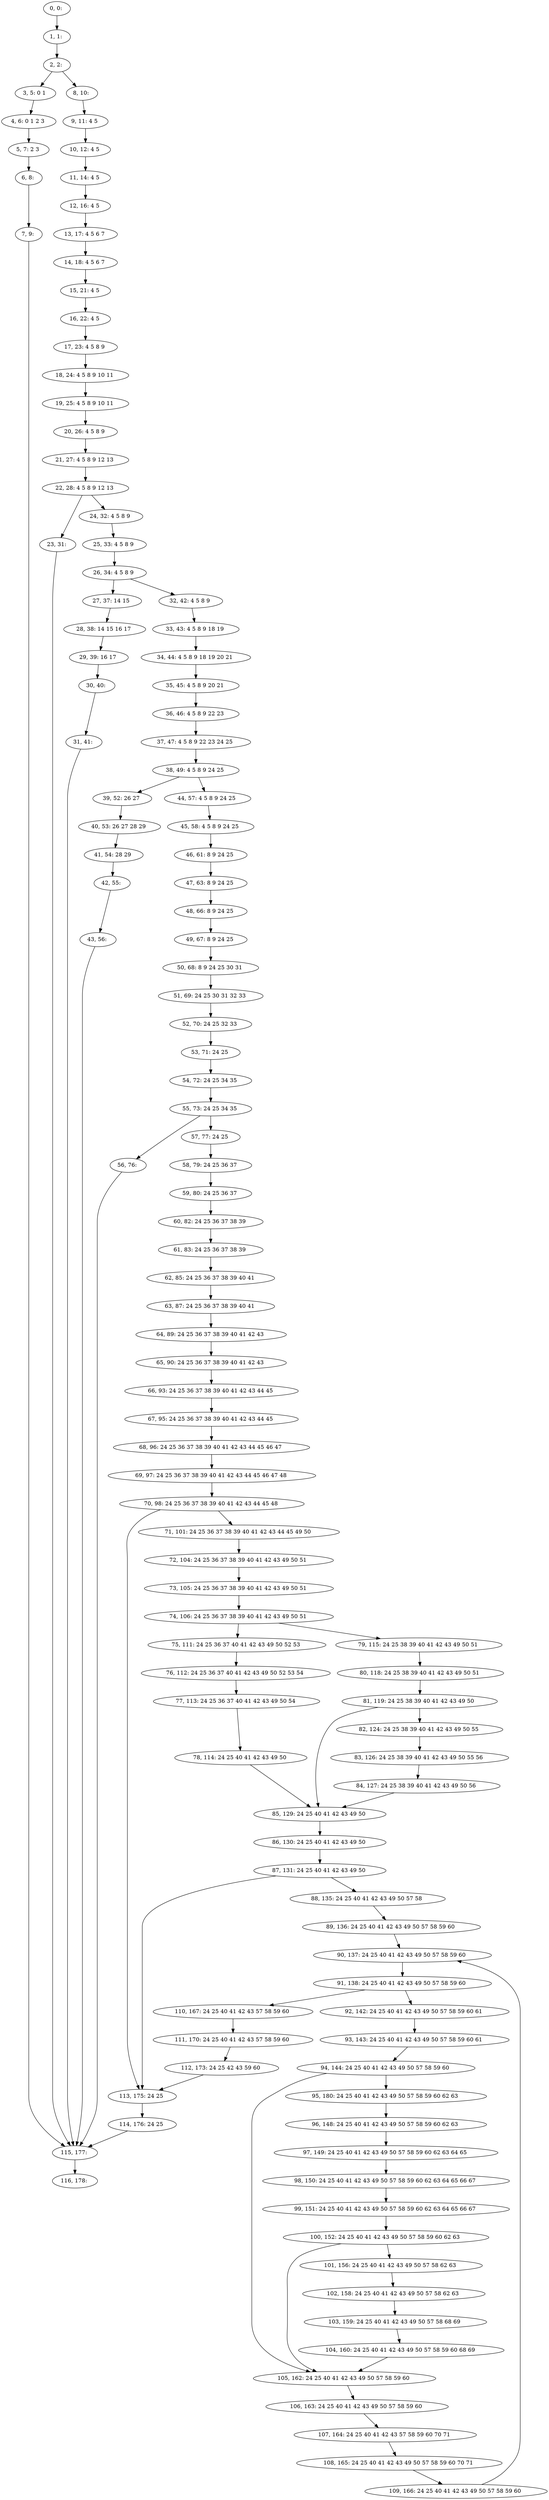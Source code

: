 digraph G {
0[label="0, 0: "];
1[label="1, 1: "];
2[label="2, 2: "];
3[label="3, 5: 0 1 "];
4[label="4, 6: 0 1 2 3 "];
5[label="5, 7: 2 3 "];
6[label="6, 8: "];
7[label="7, 9: "];
8[label="8, 10: "];
9[label="9, 11: 4 5 "];
10[label="10, 12: 4 5 "];
11[label="11, 14: 4 5 "];
12[label="12, 16: 4 5 "];
13[label="13, 17: 4 5 6 7 "];
14[label="14, 18: 4 5 6 7 "];
15[label="15, 21: 4 5 "];
16[label="16, 22: 4 5 "];
17[label="17, 23: 4 5 8 9 "];
18[label="18, 24: 4 5 8 9 10 11 "];
19[label="19, 25: 4 5 8 9 10 11 "];
20[label="20, 26: 4 5 8 9 "];
21[label="21, 27: 4 5 8 9 12 13 "];
22[label="22, 28: 4 5 8 9 12 13 "];
23[label="23, 31: "];
24[label="24, 32: 4 5 8 9 "];
25[label="25, 33: 4 5 8 9 "];
26[label="26, 34: 4 5 8 9 "];
27[label="27, 37: 14 15 "];
28[label="28, 38: 14 15 16 17 "];
29[label="29, 39: 16 17 "];
30[label="30, 40: "];
31[label="31, 41: "];
32[label="32, 42: 4 5 8 9 "];
33[label="33, 43: 4 5 8 9 18 19 "];
34[label="34, 44: 4 5 8 9 18 19 20 21 "];
35[label="35, 45: 4 5 8 9 20 21 "];
36[label="36, 46: 4 5 8 9 22 23 "];
37[label="37, 47: 4 5 8 9 22 23 24 25 "];
38[label="38, 49: 4 5 8 9 24 25 "];
39[label="39, 52: 26 27 "];
40[label="40, 53: 26 27 28 29 "];
41[label="41, 54: 28 29 "];
42[label="42, 55: "];
43[label="43, 56: "];
44[label="44, 57: 4 5 8 9 24 25 "];
45[label="45, 58: 4 5 8 9 24 25 "];
46[label="46, 61: 8 9 24 25 "];
47[label="47, 63: 8 9 24 25 "];
48[label="48, 66: 8 9 24 25 "];
49[label="49, 67: 8 9 24 25 "];
50[label="50, 68: 8 9 24 25 30 31 "];
51[label="51, 69: 24 25 30 31 32 33 "];
52[label="52, 70: 24 25 32 33 "];
53[label="53, 71: 24 25 "];
54[label="54, 72: 24 25 34 35 "];
55[label="55, 73: 24 25 34 35 "];
56[label="56, 76: "];
57[label="57, 77: 24 25 "];
58[label="58, 79: 24 25 36 37 "];
59[label="59, 80: 24 25 36 37 "];
60[label="60, 82: 24 25 36 37 38 39 "];
61[label="61, 83: 24 25 36 37 38 39 "];
62[label="62, 85: 24 25 36 37 38 39 40 41 "];
63[label="63, 87: 24 25 36 37 38 39 40 41 "];
64[label="64, 89: 24 25 36 37 38 39 40 41 42 43 "];
65[label="65, 90: 24 25 36 37 38 39 40 41 42 43 "];
66[label="66, 93: 24 25 36 37 38 39 40 41 42 43 44 45 "];
67[label="67, 95: 24 25 36 37 38 39 40 41 42 43 44 45 "];
68[label="68, 96: 24 25 36 37 38 39 40 41 42 43 44 45 46 47 "];
69[label="69, 97: 24 25 36 37 38 39 40 41 42 43 44 45 46 47 48 "];
70[label="70, 98: 24 25 36 37 38 39 40 41 42 43 44 45 48 "];
71[label="71, 101: 24 25 36 37 38 39 40 41 42 43 44 45 49 50 "];
72[label="72, 104: 24 25 36 37 38 39 40 41 42 43 49 50 51 "];
73[label="73, 105: 24 25 36 37 38 39 40 41 42 43 49 50 51 "];
74[label="74, 106: 24 25 36 37 38 39 40 41 42 43 49 50 51 "];
75[label="75, 111: 24 25 36 37 40 41 42 43 49 50 52 53 "];
76[label="76, 112: 24 25 36 37 40 41 42 43 49 50 52 53 54 "];
77[label="77, 113: 24 25 36 37 40 41 42 43 49 50 54 "];
78[label="78, 114: 24 25 40 41 42 43 49 50 "];
79[label="79, 115: 24 25 38 39 40 41 42 43 49 50 51 "];
80[label="80, 118: 24 25 38 39 40 41 42 43 49 50 51 "];
81[label="81, 119: 24 25 38 39 40 41 42 43 49 50 "];
82[label="82, 124: 24 25 38 39 40 41 42 43 49 50 55 "];
83[label="83, 126: 24 25 38 39 40 41 42 43 49 50 55 56 "];
84[label="84, 127: 24 25 38 39 40 41 42 43 49 50 56 "];
85[label="85, 129: 24 25 40 41 42 43 49 50 "];
86[label="86, 130: 24 25 40 41 42 43 49 50 "];
87[label="87, 131: 24 25 40 41 42 43 49 50 "];
88[label="88, 135: 24 25 40 41 42 43 49 50 57 58 "];
89[label="89, 136: 24 25 40 41 42 43 49 50 57 58 59 60 "];
90[label="90, 137: 24 25 40 41 42 43 49 50 57 58 59 60 "];
91[label="91, 138: 24 25 40 41 42 43 49 50 57 58 59 60 "];
92[label="92, 142: 24 25 40 41 42 43 49 50 57 58 59 60 61 "];
93[label="93, 143: 24 25 40 41 42 43 49 50 57 58 59 60 61 "];
94[label="94, 144: 24 25 40 41 42 43 49 50 57 58 59 60 "];
95[label="95, 180: 24 25 40 41 42 43 49 50 57 58 59 60 62 63 "];
96[label="96, 148: 24 25 40 41 42 43 49 50 57 58 59 60 62 63 "];
97[label="97, 149: 24 25 40 41 42 43 49 50 57 58 59 60 62 63 64 65 "];
98[label="98, 150: 24 25 40 41 42 43 49 50 57 58 59 60 62 63 64 65 66 67 "];
99[label="99, 151: 24 25 40 41 42 43 49 50 57 58 59 60 62 63 64 65 66 67 "];
100[label="100, 152: 24 25 40 41 42 43 49 50 57 58 59 60 62 63 "];
101[label="101, 156: 24 25 40 41 42 43 49 50 57 58 62 63 "];
102[label="102, 158: 24 25 40 41 42 43 49 50 57 58 62 63 "];
103[label="103, 159: 24 25 40 41 42 43 49 50 57 58 68 69 "];
104[label="104, 160: 24 25 40 41 42 43 49 50 57 58 59 60 68 69 "];
105[label="105, 162: 24 25 40 41 42 43 49 50 57 58 59 60 "];
106[label="106, 163: 24 25 40 41 42 43 49 50 57 58 59 60 "];
107[label="107, 164: 24 25 40 41 42 43 57 58 59 60 70 71 "];
108[label="108, 165: 24 25 40 41 42 43 49 50 57 58 59 60 70 71 "];
109[label="109, 166: 24 25 40 41 42 43 49 50 57 58 59 60 "];
110[label="110, 167: 24 25 40 41 42 43 57 58 59 60 "];
111[label="111, 170: 24 25 40 41 42 43 57 58 59 60 "];
112[label="112, 173: 24 25 42 43 59 60 "];
113[label="113, 175: 24 25 "];
114[label="114, 176: 24 25 "];
115[label="115, 177: "];
116[label="116, 178: "];
0->1 ;
1->2 ;
2->3 ;
2->8 ;
3->4 ;
4->5 ;
5->6 ;
6->7 ;
7->115 ;
8->9 ;
9->10 ;
10->11 ;
11->12 ;
12->13 ;
13->14 ;
14->15 ;
15->16 ;
16->17 ;
17->18 ;
18->19 ;
19->20 ;
20->21 ;
21->22 ;
22->23 ;
22->24 ;
23->115 ;
24->25 ;
25->26 ;
26->27 ;
26->32 ;
27->28 ;
28->29 ;
29->30 ;
30->31 ;
31->115 ;
32->33 ;
33->34 ;
34->35 ;
35->36 ;
36->37 ;
37->38 ;
38->39 ;
38->44 ;
39->40 ;
40->41 ;
41->42 ;
42->43 ;
43->115 ;
44->45 ;
45->46 ;
46->47 ;
47->48 ;
48->49 ;
49->50 ;
50->51 ;
51->52 ;
52->53 ;
53->54 ;
54->55 ;
55->56 ;
55->57 ;
56->115 ;
57->58 ;
58->59 ;
59->60 ;
60->61 ;
61->62 ;
62->63 ;
63->64 ;
64->65 ;
65->66 ;
66->67 ;
67->68 ;
68->69 ;
69->70 ;
70->71 ;
70->113 ;
71->72 ;
72->73 ;
73->74 ;
74->75 ;
74->79 ;
75->76 ;
76->77 ;
77->78 ;
78->85 ;
79->80 ;
80->81 ;
81->82 ;
81->85 ;
82->83 ;
83->84 ;
84->85 ;
85->86 ;
86->87 ;
87->88 ;
87->113 ;
88->89 ;
89->90 ;
90->91 ;
91->92 ;
91->110 ;
92->93 ;
93->94 ;
94->95 ;
94->105 ;
95->96 ;
96->97 ;
97->98 ;
98->99 ;
99->100 ;
100->101 ;
100->105 ;
101->102 ;
102->103 ;
103->104 ;
104->105 ;
105->106 ;
106->107 ;
107->108 ;
108->109 ;
109->90 ;
110->111 ;
111->112 ;
112->113 ;
113->114 ;
114->115 ;
115->116 ;
}
